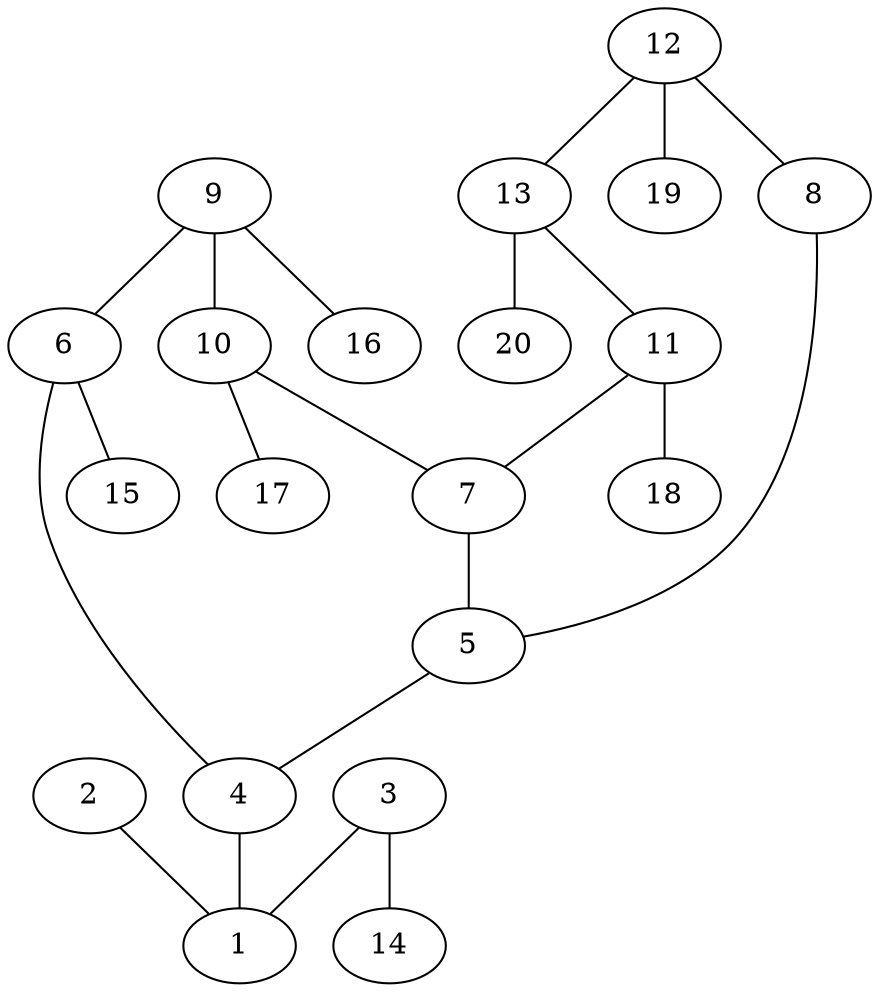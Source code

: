 graph molecule_3220 {
	1	 [chem=C];
	2	 [chem=O];
	2 -- 1	 [valence=2];
	3	 [chem=O];
	3 -- 1	 [valence=1];
	14	 [chem=H];
	3 -- 14	 [valence=1];
	4	 [chem=C];
	4 -- 1	 [valence=1];
	5	 [chem=C];
	5 -- 4	 [valence=2];
	6	 [chem=C];
	6 -- 4	 [valence=1];
	15	 [chem=H];
	6 -- 15	 [valence=1];
	7	 [chem=C];
	7 -- 5	 [valence=1];
	8	 [chem=N];
	8 -- 5	 [valence=1];
	9	 [chem=C];
	9 -- 6	 [valence=2];
	10	 [chem=C];
	9 -- 10	 [valence=1];
	16	 [chem=H];
	9 -- 16	 [valence=1];
	10 -- 7	 [valence=2];
	17	 [chem=H];
	10 -- 17	 [valence=1];
	11	 [chem=C];
	11 -- 7	 [valence=1];
	18	 [chem=H];
	11 -- 18	 [valence=1];
	12	 [chem=C];
	12 -- 8	 [valence=2];
	13	 [chem=C];
	12 -- 13	 [valence=1];
	19	 [chem=H];
	12 -- 19	 [valence=1];
	13 -- 11	 [valence=2];
	20	 [chem=H];
	13 -- 20	 [valence=1];
}
